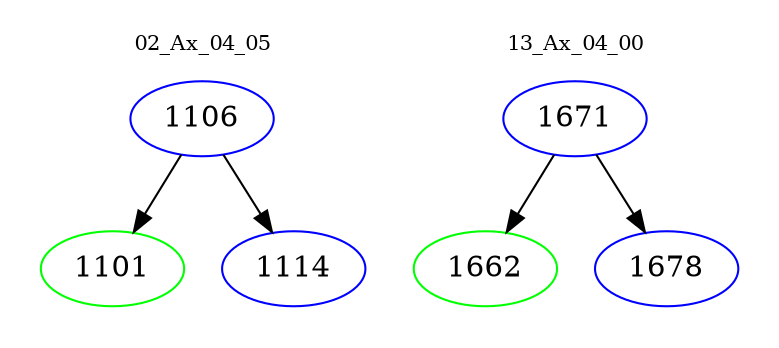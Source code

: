digraph{
subgraph cluster_0 {
color = white
label = "02_Ax_04_05";
fontsize=10;
T0_1106 [label="1106", color="blue"]
T0_1106 -> T0_1101 [color="black"]
T0_1101 [label="1101", color="green"]
T0_1106 -> T0_1114 [color="black"]
T0_1114 [label="1114", color="blue"]
}
subgraph cluster_1 {
color = white
label = "13_Ax_04_00";
fontsize=10;
T1_1671 [label="1671", color="blue"]
T1_1671 -> T1_1662 [color="black"]
T1_1662 [label="1662", color="green"]
T1_1671 -> T1_1678 [color="black"]
T1_1678 [label="1678", color="blue"]
}
}
